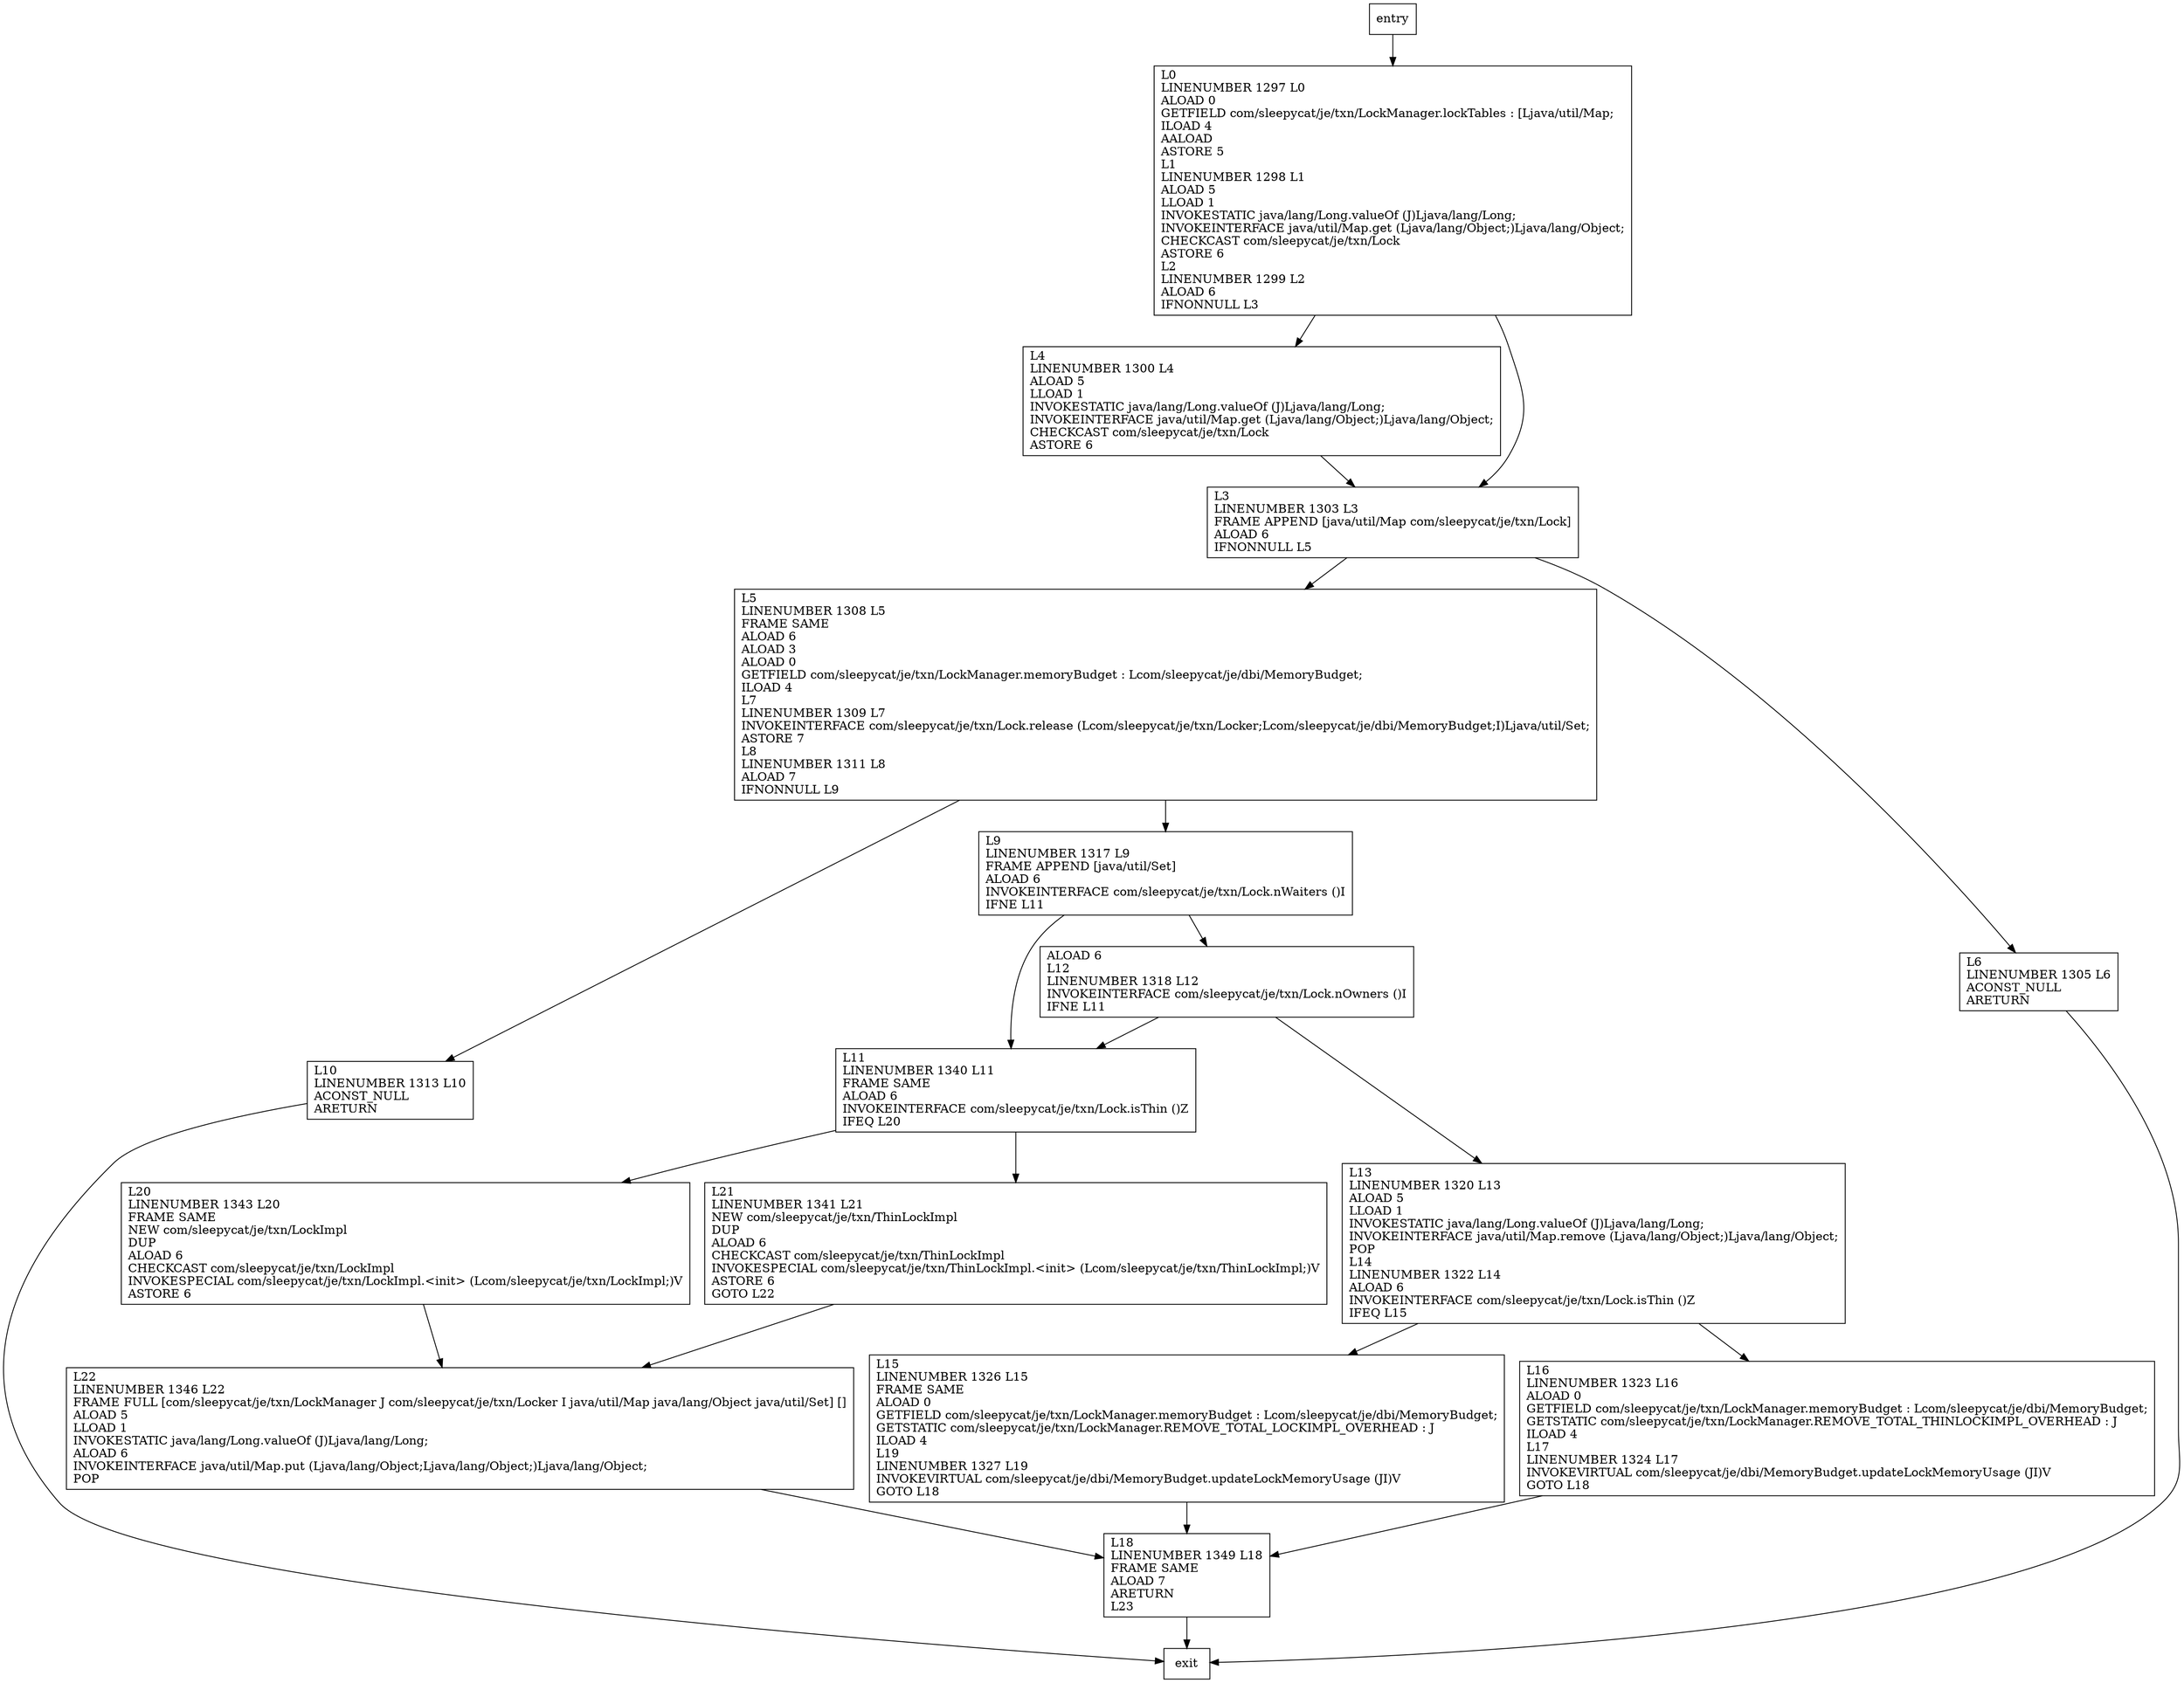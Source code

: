 digraph releaseAndFindNotifyTargetsInternal {
node [shape=record];
1125682491 [label="L11\lLINENUMBER 1340 L11\lFRAME SAME\lALOAD 6\lINVOKEINTERFACE com/sleepycat/je/txn/Lock.isThin ()Z\lIFEQ L20\l"];
688604763 [label="L13\lLINENUMBER 1320 L13\lALOAD 5\lLLOAD 1\lINVOKESTATIC java/lang/Long.valueOf (J)Ljava/lang/Long;\lINVOKEINTERFACE java/util/Map.remove (Ljava/lang/Object;)Ljava/lang/Object;\lPOP\lL14\lLINENUMBER 1322 L14\lALOAD 6\lINVOKEINTERFACE com/sleepycat/je/txn/Lock.isThin ()Z\lIFEQ L15\l"];
1474697154 [label="L15\lLINENUMBER 1326 L15\lFRAME SAME\lALOAD 0\lGETFIELD com/sleepycat/je/txn/LockManager.memoryBudget : Lcom/sleepycat/je/dbi/MemoryBudget;\lGETSTATIC com/sleepycat/je/txn/LockManager.REMOVE_TOTAL_LOCKIMPL_OVERHEAD : J\lILOAD 4\lL19\lLINENUMBER 1327 L19\lINVOKEVIRTUAL com/sleepycat/je/dbi/MemoryBudget.updateLockMemoryUsage (JI)V\lGOTO L18\l"];
117615407 [label="L10\lLINENUMBER 1313 L10\lACONST_NULL\lARETURN\l"];
41935887 [label="L4\lLINENUMBER 1300 L4\lALOAD 5\lLLOAD 1\lINVOKESTATIC java/lang/Long.valueOf (J)Ljava/lang/Long;\lINVOKEINTERFACE java/util/Map.get (Ljava/lang/Object;)Ljava/lang/Object;\lCHECKCAST com/sleepycat/je/txn/Lock\lASTORE 6\l"];
2057332828 [label="L9\lLINENUMBER 1317 L9\lFRAME APPEND [java/util/Set]\lALOAD 6\lINVOKEINTERFACE com/sleepycat/je/txn/Lock.nWaiters ()I\lIFNE L11\l"];
994236879 [label="ALOAD 6\lL12\lLINENUMBER 1318 L12\lINVOKEINTERFACE com/sleepycat/je/txn/Lock.nOwners ()I\lIFNE L11\l"];
2116680384 [label="L0\lLINENUMBER 1297 L0\lALOAD 0\lGETFIELD com/sleepycat/je/txn/LockManager.lockTables : [Ljava/util/Map;\lILOAD 4\lAALOAD\lASTORE 5\lL1\lLINENUMBER 1298 L1\lALOAD 5\lLLOAD 1\lINVOKESTATIC java/lang/Long.valueOf (J)Ljava/lang/Long;\lINVOKEINTERFACE java/util/Map.get (Ljava/lang/Object;)Ljava/lang/Object;\lCHECKCAST com/sleepycat/je/txn/Lock\lASTORE 6\lL2\lLINENUMBER 1299 L2\lALOAD 6\lIFNONNULL L3\l"];
1069439438 [label="L22\lLINENUMBER 1346 L22\lFRAME FULL [com/sleepycat/je/txn/LockManager J com/sleepycat/je/txn/Locker I java/util/Map java/lang/Object java/util/Set] []\lALOAD 5\lLLOAD 1\lINVOKESTATIC java/lang/Long.valueOf (J)Ljava/lang/Long;\lALOAD 6\lINVOKEINTERFACE java/util/Map.put (Ljava/lang/Object;Ljava/lang/Object;)Ljava/lang/Object;\lPOP\l"];
1155513288 [label="L5\lLINENUMBER 1308 L5\lFRAME SAME\lALOAD 6\lALOAD 3\lALOAD 0\lGETFIELD com/sleepycat/je/txn/LockManager.memoryBudget : Lcom/sleepycat/je/dbi/MemoryBudget;\lILOAD 4\lL7\lLINENUMBER 1309 L7\lINVOKEINTERFACE com/sleepycat/je/txn/Lock.release (Lcom/sleepycat/je/txn/Locker;Lcom/sleepycat/je/dbi/MemoryBudget;I)Ljava/util/Set;\lASTORE 7\lL8\lLINENUMBER 1311 L8\lALOAD 7\lIFNONNULL L9\l"];
1964095081 [label="L6\lLINENUMBER 1305 L6\lACONST_NULL\lARETURN\l"];
151881933 [label="L20\lLINENUMBER 1343 L20\lFRAME SAME\lNEW com/sleepycat/je/txn/LockImpl\lDUP\lALOAD 6\lCHECKCAST com/sleepycat/je/txn/LockImpl\lINVOKESPECIAL com/sleepycat/je/txn/LockImpl.\<init\> (Lcom/sleepycat/je/txn/LockImpl;)V\lASTORE 6\l"];
1551221398 [label="L3\lLINENUMBER 1303 L3\lFRAME APPEND [java/util/Map com/sleepycat/je/txn/Lock]\lALOAD 6\lIFNONNULL L5\l"];
1476463883 [label="L21\lLINENUMBER 1341 L21\lNEW com/sleepycat/je/txn/ThinLockImpl\lDUP\lALOAD 6\lCHECKCAST com/sleepycat/je/txn/ThinLockImpl\lINVOKESPECIAL com/sleepycat/je/txn/ThinLockImpl.\<init\> (Lcom/sleepycat/je/txn/ThinLockImpl;)V\lASTORE 6\lGOTO L22\l"];
1343240622 [label="L16\lLINENUMBER 1323 L16\lALOAD 0\lGETFIELD com/sleepycat/je/txn/LockManager.memoryBudget : Lcom/sleepycat/je/dbi/MemoryBudget;\lGETSTATIC com/sleepycat/je/txn/LockManager.REMOVE_TOTAL_THINLOCKIMPL_OVERHEAD : J\lILOAD 4\lL17\lLINENUMBER 1324 L17\lINVOKEVIRTUAL com/sleepycat/je/dbi/MemoryBudget.updateLockMemoryUsage (JI)V\lGOTO L18\l"];
2059870288 [label="L18\lLINENUMBER 1349 L18\lFRAME SAME\lALOAD 7\lARETURN\lL23\l"];
entry;
exit;
1125682491 -> 151881933
1125682491 -> 1476463883
688604763 -> 1474697154
688604763 -> 1343240622
1474697154 -> 2059870288
117615407 -> exit
41935887 -> 1551221398
2057332828 -> 1125682491
2057332828 -> 994236879
994236879 -> 1125682491
994236879 -> 688604763
2116680384 -> 1551221398
2116680384 -> 41935887
1069439438 -> 2059870288
1155513288 -> 117615407
1155513288 -> 2057332828
1964095081 -> exit
entry -> 2116680384
151881933 -> 1069439438
1551221398 -> 1155513288
1551221398 -> 1964095081
1476463883 -> 1069439438
1343240622 -> 2059870288
2059870288 -> exit
}
